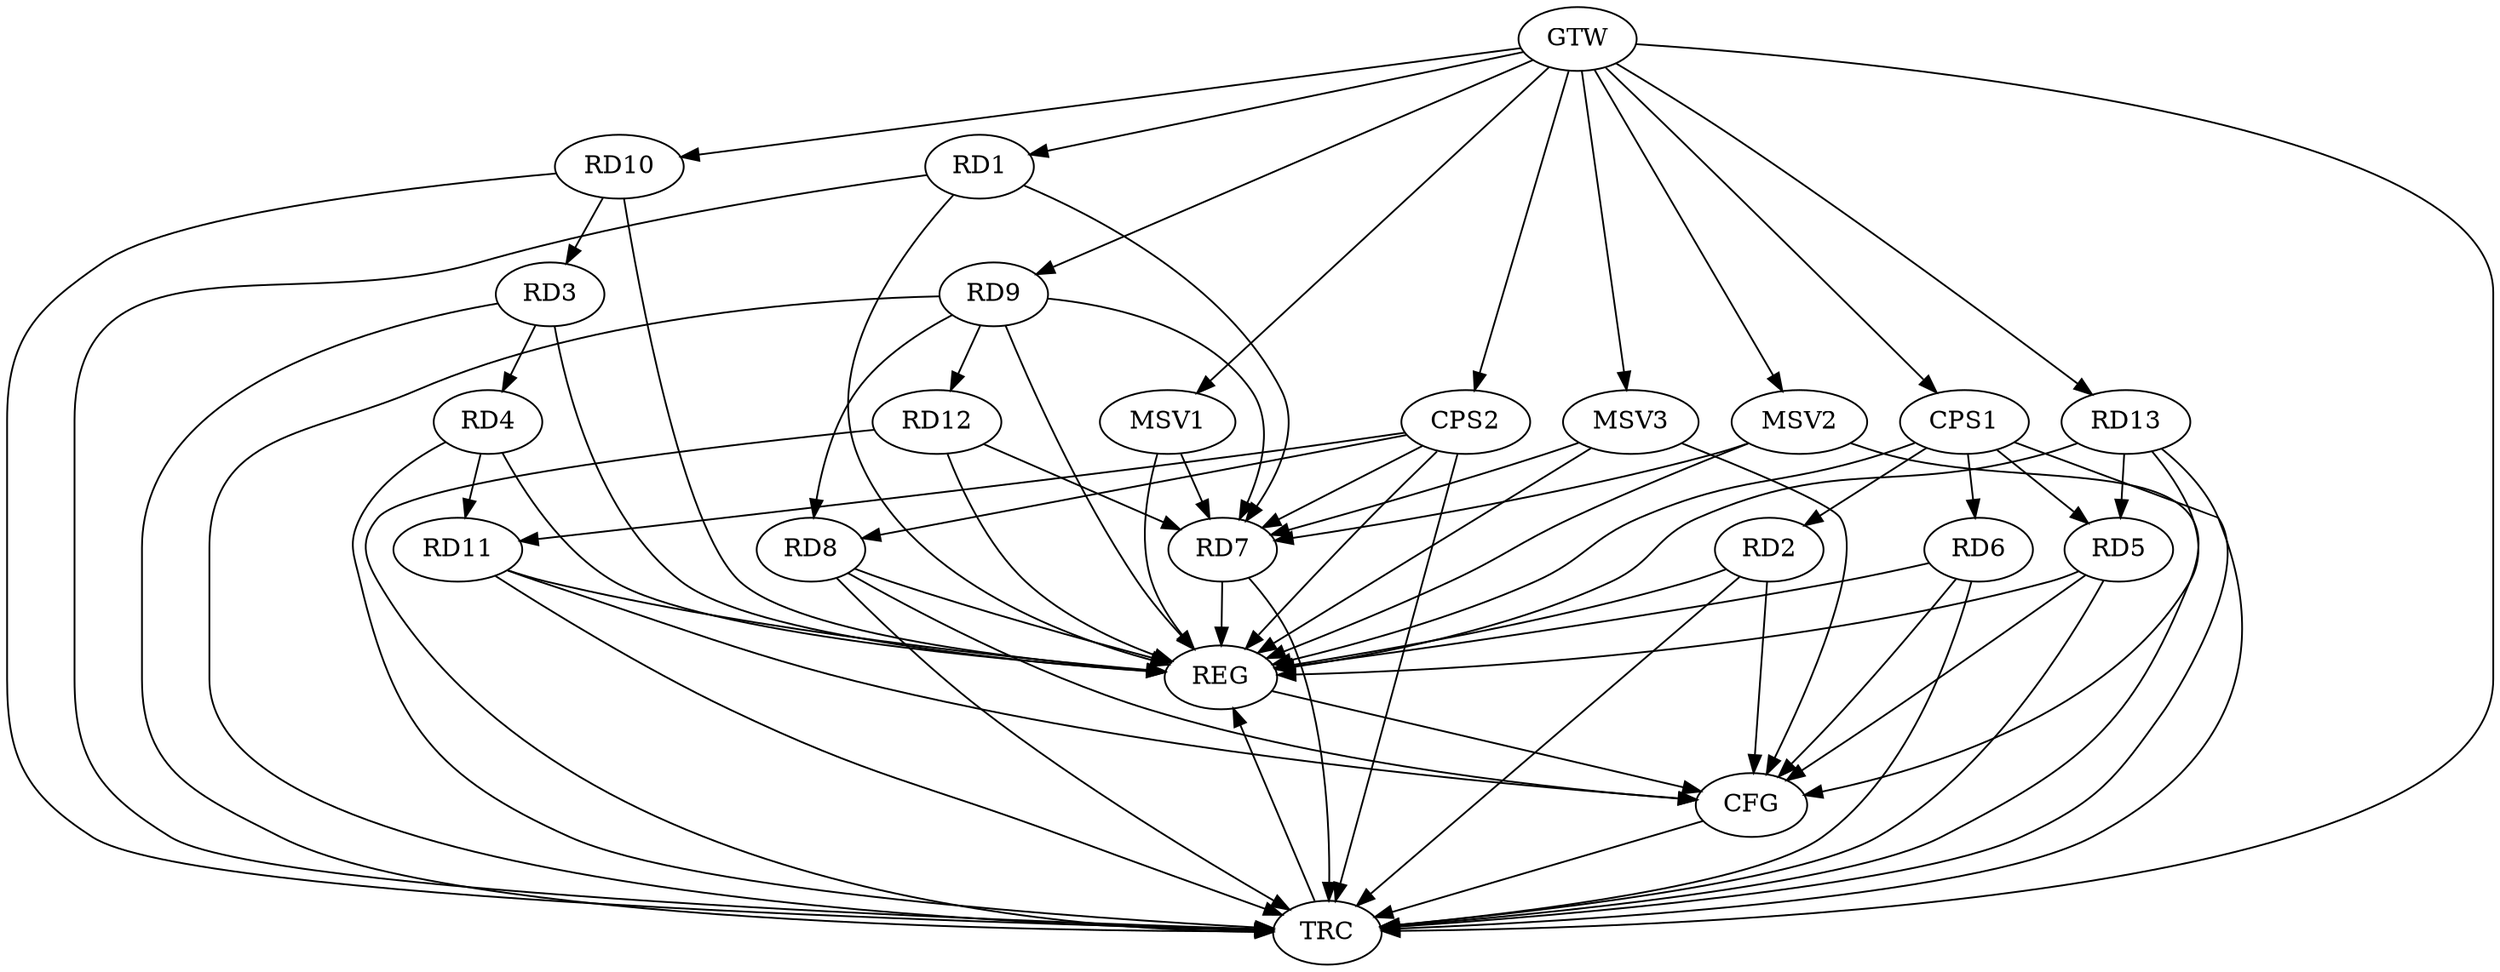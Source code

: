 strict digraph G {
  RD1 [ label="RD1" ];
  RD2 [ label="RD2" ];
  RD3 [ label="RD3" ];
  RD4 [ label="RD4" ];
  RD5 [ label="RD5" ];
  RD6 [ label="RD6" ];
  RD7 [ label="RD7" ];
  RD8 [ label="RD8" ];
  RD9 [ label="RD9" ];
  RD10 [ label="RD10" ];
  RD11 [ label="RD11" ];
  RD12 [ label="RD12" ];
  RD13 [ label="RD13" ];
  CPS1 [ label="CPS1" ];
  CPS2 [ label="CPS2" ];
  GTW [ label="GTW" ];
  REG [ label="REG" ];
  CFG [ label="CFG" ];
  TRC [ label="TRC" ];
  MSV1 [ label="MSV1" ];
  MSV2 [ label="MSV2" ];
  MSV3 [ label="MSV3" ];
  RD1 -> RD7;
  RD3 -> RD4;
  RD10 -> RD3;
  RD4 -> RD11;
  RD13 -> RD5;
  RD9 -> RD7;
  RD12 -> RD7;
  RD9 -> RD8;
  RD9 -> RD12;
  CPS1 -> RD2;
  CPS1 -> RD5;
  CPS1 -> RD6;
  CPS2 -> RD7;
  CPS2 -> RD8;
  CPS2 -> RD11;
  GTW -> RD1;
  GTW -> RD9;
  GTW -> RD10;
  GTW -> RD13;
  GTW -> CPS1;
  GTW -> CPS2;
  RD1 -> REG;
  RD2 -> REG;
  RD3 -> REG;
  RD4 -> REG;
  RD5 -> REG;
  RD6 -> REG;
  RD7 -> REG;
  RD8 -> REG;
  RD9 -> REG;
  RD10 -> REG;
  RD11 -> REG;
  RD12 -> REG;
  RD13 -> REG;
  CPS1 -> REG;
  CPS2 -> REG;
  RD5 -> CFG;
  RD13 -> CFG;
  RD6 -> CFG;
  RD11 -> CFG;
  RD8 -> CFG;
  RD2 -> CFG;
  REG -> CFG;
  RD1 -> TRC;
  RD2 -> TRC;
  RD3 -> TRC;
  RD4 -> TRC;
  RD5 -> TRC;
  RD6 -> TRC;
  RD7 -> TRC;
  RD8 -> TRC;
  RD9 -> TRC;
  RD10 -> TRC;
  RD11 -> TRC;
  RD12 -> TRC;
  RD13 -> TRC;
  CPS1 -> TRC;
  CPS2 -> TRC;
  GTW -> TRC;
  CFG -> TRC;
  TRC -> REG;
  MSV1 -> RD7;
  GTW -> MSV1;
  MSV1 -> REG;
  MSV2 -> RD7;
  GTW -> MSV2;
  MSV2 -> REG;
  MSV2 -> TRC;
  MSV3 -> RD7;
  GTW -> MSV3;
  MSV3 -> REG;
  MSV3 -> CFG;
}
